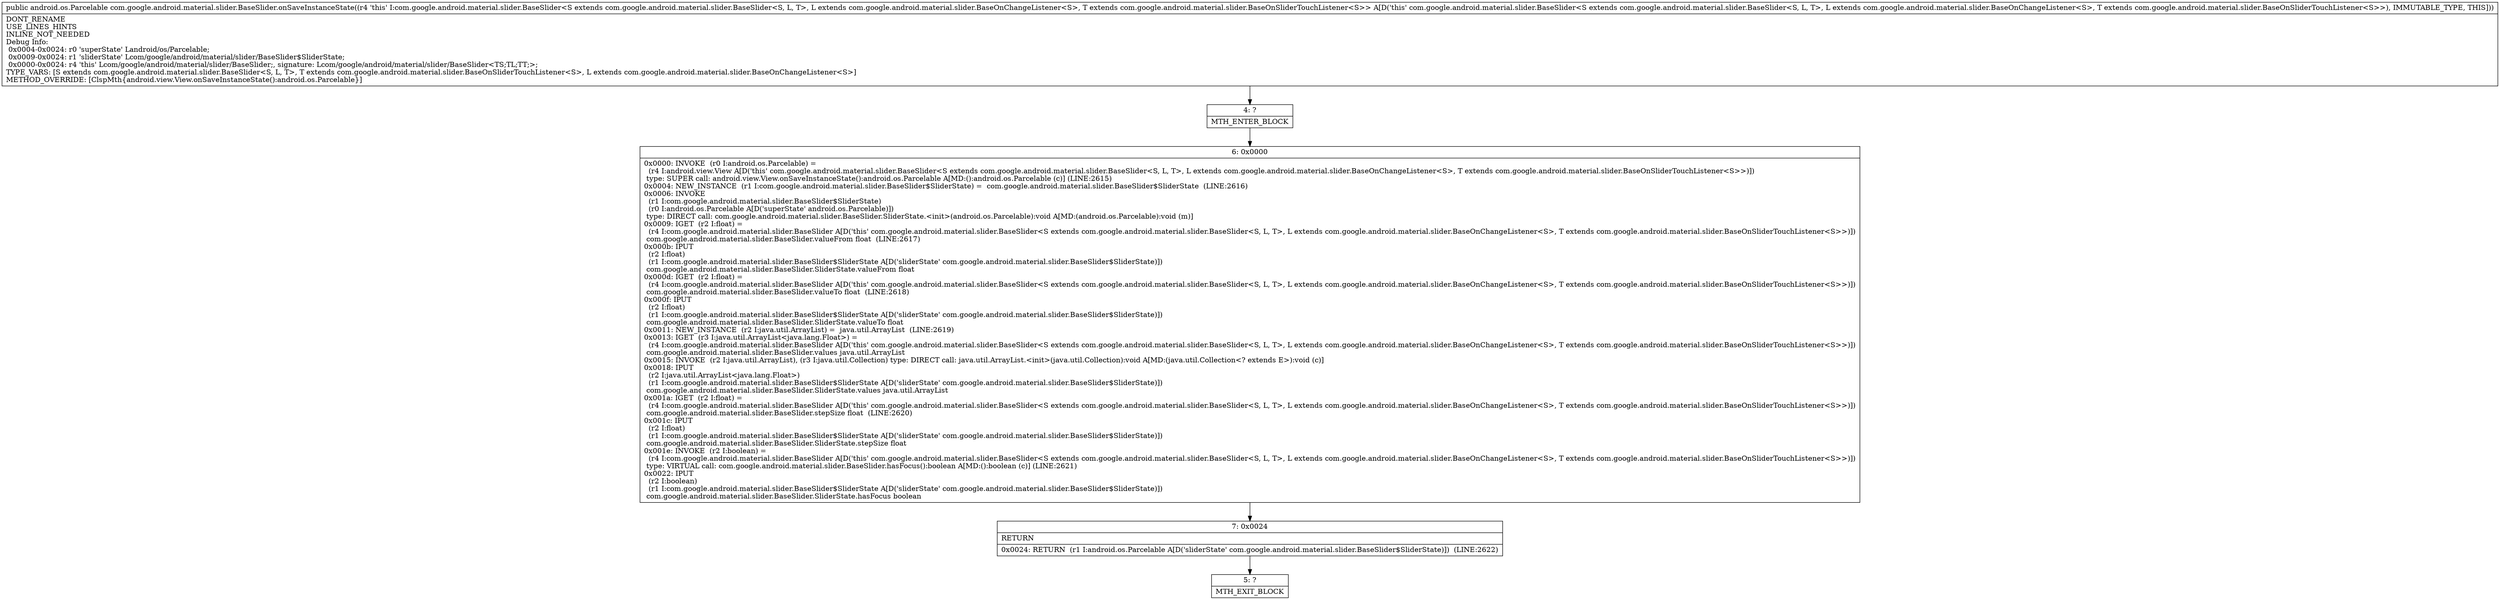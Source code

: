digraph "CFG forcom.google.android.material.slider.BaseSlider.onSaveInstanceState()Landroid\/os\/Parcelable;" {
Node_4 [shape=record,label="{4\:\ ?|MTH_ENTER_BLOCK\l}"];
Node_6 [shape=record,label="{6\:\ 0x0000|0x0000: INVOKE  (r0 I:android.os.Parcelable) = \l  (r4 I:android.view.View A[D('this' com.google.android.material.slider.BaseSlider\<S extends com.google.android.material.slider.BaseSlider\<S, L, T\>, L extends com.google.android.material.slider.BaseOnChangeListener\<S\>, T extends com.google.android.material.slider.BaseOnSliderTouchListener\<S\>\>)])\l type: SUPER call: android.view.View.onSaveInstanceState():android.os.Parcelable A[MD:():android.os.Parcelable (c)] (LINE:2615)\l0x0004: NEW_INSTANCE  (r1 I:com.google.android.material.slider.BaseSlider$SliderState) =  com.google.android.material.slider.BaseSlider$SliderState  (LINE:2616)\l0x0006: INVOKE  \l  (r1 I:com.google.android.material.slider.BaseSlider$SliderState)\l  (r0 I:android.os.Parcelable A[D('superState' android.os.Parcelable)])\l type: DIRECT call: com.google.android.material.slider.BaseSlider.SliderState.\<init\>(android.os.Parcelable):void A[MD:(android.os.Parcelable):void (m)]\l0x0009: IGET  (r2 I:float) = \l  (r4 I:com.google.android.material.slider.BaseSlider A[D('this' com.google.android.material.slider.BaseSlider\<S extends com.google.android.material.slider.BaseSlider\<S, L, T\>, L extends com.google.android.material.slider.BaseOnChangeListener\<S\>, T extends com.google.android.material.slider.BaseOnSliderTouchListener\<S\>\>)])\l com.google.android.material.slider.BaseSlider.valueFrom float  (LINE:2617)\l0x000b: IPUT  \l  (r2 I:float)\l  (r1 I:com.google.android.material.slider.BaseSlider$SliderState A[D('sliderState' com.google.android.material.slider.BaseSlider$SliderState)])\l com.google.android.material.slider.BaseSlider.SliderState.valueFrom float \l0x000d: IGET  (r2 I:float) = \l  (r4 I:com.google.android.material.slider.BaseSlider A[D('this' com.google.android.material.slider.BaseSlider\<S extends com.google.android.material.slider.BaseSlider\<S, L, T\>, L extends com.google.android.material.slider.BaseOnChangeListener\<S\>, T extends com.google.android.material.slider.BaseOnSliderTouchListener\<S\>\>)])\l com.google.android.material.slider.BaseSlider.valueTo float  (LINE:2618)\l0x000f: IPUT  \l  (r2 I:float)\l  (r1 I:com.google.android.material.slider.BaseSlider$SliderState A[D('sliderState' com.google.android.material.slider.BaseSlider$SliderState)])\l com.google.android.material.slider.BaseSlider.SliderState.valueTo float \l0x0011: NEW_INSTANCE  (r2 I:java.util.ArrayList) =  java.util.ArrayList  (LINE:2619)\l0x0013: IGET  (r3 I:java.util.ArrayList\<java.lang.Float\>) = \l  (r4 I:com.google.android.material.slider.BaseSlider A[D('this' com.google.android.material.slider.BaseSlider\<S extends com.google.android.material.slider.BaseSlider\<S, L, T\>, L extends com.google.android.material.slider.BaseOnChangeListener\<S\>, T extends com.google.android.material.slider.BaseOnSliderTouchListener\<S\>\>)])\l com.google.android.material.slider.BaseSlider.values java.util.ArrayList \l0x0015: INVOKE  (r2 I:java.util.ArrayList), (r3 I:java.util.Collection) type: DIRECT call: java.util.ArrayList.\<init\>(java.util.Collection):void A[MD:(java.util.Collection\<? extends E\>):void (c)]\l0x0018: IPUT  \l  (r2 I:java.util.ArrayList\<java.lang.Float\>)\l  (r1 I:com.google.android.material.slider.BaseSlider$SliderState A[D('sliderState' com.google.android.material.slider.BaseSlider$SliderState)])\l com.google.android.material.slider.BaseSlider.SliderState.values java.util.ArrayList \l0x001a: IGET  (r2 I:float) = \l  (r4 I:com.google.android.material.slider.BaseSlider A[D('this' com.google.android.material.slider.BaseSlider\<S extends com.google.android.material.slider.BaseSlider\<S, L, T\>, L extends com.google.android.material.slider.BaseOnChangeListener\<S\>, T extends com.google.android.material.slider.BaseOnSliderTouchListener\<S\>\>)])\l com.google.android.material.slider.BaseSlider.stepSize float  (LINE:2620)\l0x001c: IPUT  \l  (r2 I:float)\l  (r1 I:com.google.android.material.slider.BaseSlider$SliderState A[D('sliderState' com.google.android.material.slider.BaseSlider$SliderState)])\l com.google.android.material.slider.BaseSlider.SliderState.stepSize float \l0x001e: INVOKE  (r2 I:boolean) = \l  (r4 I:com.google.android.material.slider.BaseSlider A[D('this' com.google.android.material.slider.BaseSlider\<S extends com.google.android.material.slider.BaseSlider\<S, L, T\>, L extends com.google.android.material.slider.BaseOnChangeListener\<S\>, T extends com.google.android.material.slider.BaseOnSliderTouchListener\<S\>\>)])\l type: VIRTUAL call: com.google.android.material.slider.BaseSlider.hasFocus():boolean A[MD:():boolean (c)] (LINE:2621)\l0x0022: IPUT  \l  (r2 I:boolean)\l  (r1 I:com.google.android.material.slider.BaseSlider$SliderState A[D('sliderState' com.google.android.material.slider.BaseSlider$SliderState)])\l com.google.android.material.slider.BaseSlider.SliderState.hasFocus boolean \l}"];
Node_7 [shape=record,label="{7\:\ 0x0024|RETURN\l|0x0024: RETURN  (r1 I:android.os.Parcelable A[D('sliderState' com.google.android.material.slider.BaseSlider$SliderState)])  (LINE:2622)\l}"];
Node_5 [shape=record,label="{5\:\ ?|MTH_EXIT_BLOCK\l}"];
MethodNode[shape=record,label="{public android.os.Parcelable com.google.android.material.slider.BaseSlider.onSaveInstanceState((r4 'this' I:com.google.android.material.slider.BaseSlider\<S extends com.google.android.material.slider.BaseSlider\<S, L, T\>, L extends com.google.android.material.slider.BaseOnChangeListener\<S\>, T extends com.google.android.material.slider.BaseOnSliderTouchListener\<S\>\> A[D('this' com.google.android.material.slider.BaseSlider\<S extends com.google.android.material.slider.BaseSlider\<S, L, T\>, L extends com.google.android.material.slider.BaseOnChangeListener\<S\>, T extends com.google.android.material.slider.BaseOnSliderTouchListener\<S\>\>), IMMUTABLE_TYPE, THIS]))  | DONT_RENAME\lUSE_LINES_HINTS\lINLINE_NOT_NEEDED\lDebug Info:\l  0x0004\-0x0024: r0 'superState' Landroid\/os\/Parcelable;\l  0x0009\-0x0024: r1 'sliderState' Lcom\/google\/android\/material\/slider\/BaseSlider$SliderState;\l  0x0000\-0x0024: r4 'this' Lcom\/google\/android\/material\/slider\/BaseSlider;, signature: Lcom\/google\/android\/material\/slider\/BaseSlider\<TS;TL;TT;\>;\lTYPE_VARS: [S extends com.google.android.material.slider.BaseSlider\<S, L, T\>, T extends com.google.android.material.slider.BaseOnSliderTouchListener\<S\>, L extends com.google.android.material.slider.BaseOnChangeListener\<S\>]\lMETHOD_OVERRIDE: [ClspMth\{android.view.View.onSaveInstanceState():android.os.Parcelable\}]\l}"];
MethodNode -> Node_4;Node_4 -> Node_6;
Node_6 -> Node_7;
Node_7 -> Node_5;
}

